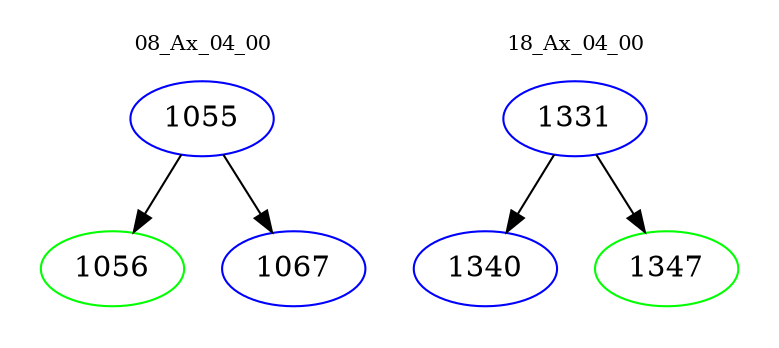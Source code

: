 digraph{
subgraph cluster_0 {
color = white
label = "08_Ax_04_00";
fontsize=10;
T0_1055 [label="1055", color="blue"]
T0_1055 -> T0_1056 [color="black"]
T0_1056 [label="1056", color="green"]
T0_1055 -> T0_1067 [color="black"]
T0_1067 [label="1067", color="blue"]
}
subgraph cluster_1 {
color = white
label = "18_Ax_04_00";
fontsize=10;
T1_1331 [label="1331", color="blue"]
T1_1331 -> T1_1340 [color="black"]
T1_1340 [label="1340", color="blue"]
T1_1331 -> T1_1347 [color="black"]
T1_1347 [label="1347", color="green"]
}
}
